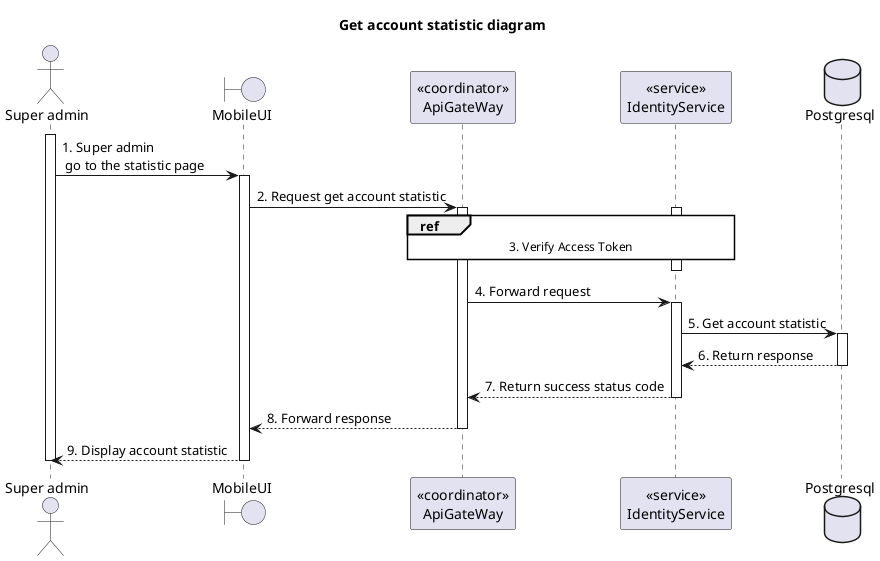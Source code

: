 @startuml Sequence
title "Get account statistic diagram"

<style>
  sequenceDiagram {
    reference {
      BackGroundColor white
    }
}
</style>

actor "Super admin" as SuperAdmin
activate SuperAdmin

boundary MobileUI
participant "<<coordinator>>\nApiGateWay" as ApiGateway
participant "<<service>>\nIdentityService" as IdentityService
database Postgresql

SuperAdmin -> MobileUI ++: 1. Super admin\n go to the statistic page
MobileUI -> ApiGateway ++: 2. Request get account statistic

activate IdentityService
ref over ApiGateway, IdentityService: 3. Verify Access Token
ApiGateway -[hidden]-> IdentityService
deactivate IdentityService

ApiGateway -> IdentityService ++: 4. Forward request
IdentityService -> Postgresql ++: 5. Get account statistic
IdentityService <-- Postgresql --: 6. Return response
ApiGateway <-- IdentityService --: 7. Return success status code
MobileUI <-- ApiGateway --: 8. Forward response
SuperAdmin <-- MobileUI --: 9. Display account statistic
deactivate SuperAdmin
@enduml
